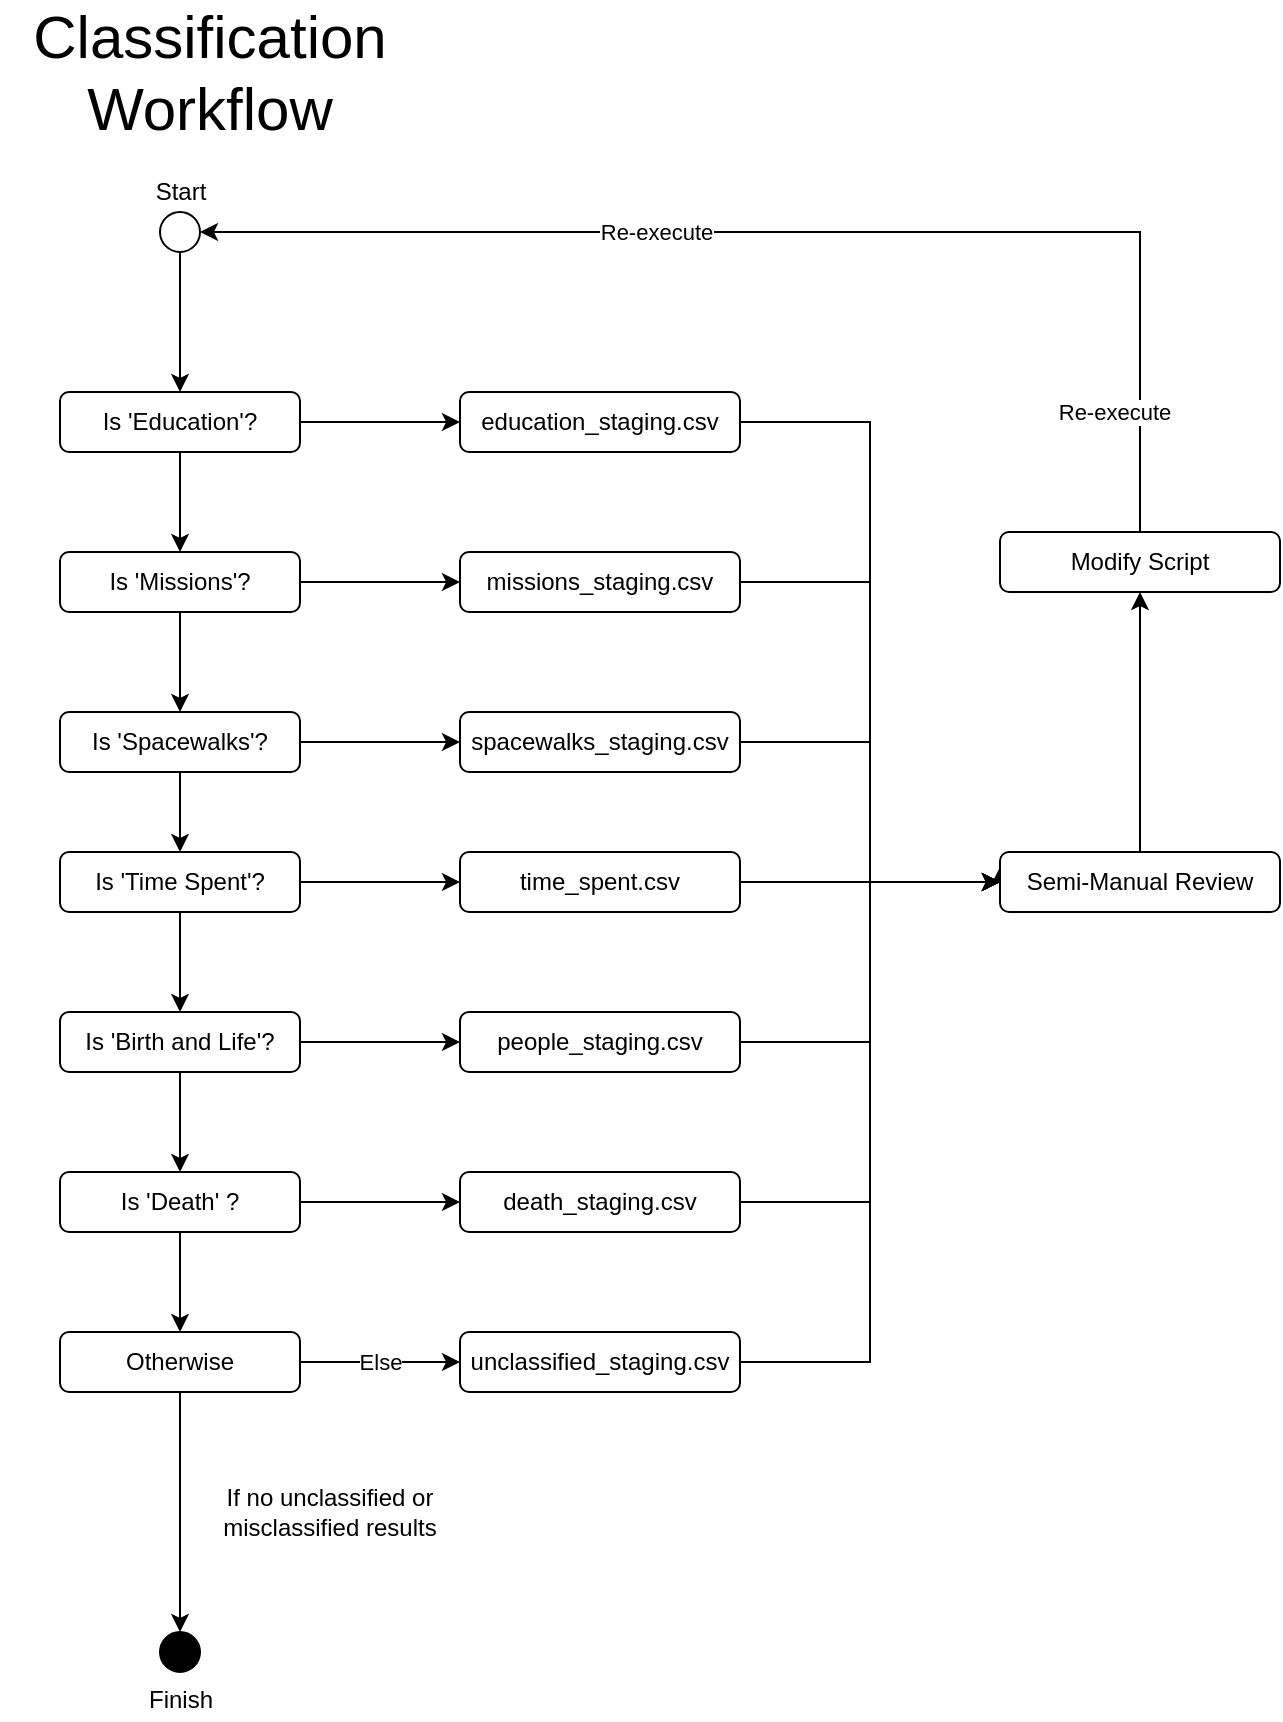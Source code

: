 <mxfile version="13.7.3" type="device"><diagram name="Page-1" id="BV4R-WYJL3o9ROG_tpTP"><mxGraphModel dx="1673" dy="2058" grid="1" gridSize="10" guides="1" tooltips="1" connect="1" arrows="1" fold="1" page="1" pageScale="1" pageWidth="850" pageHeight="1100" math="0" shadow="0"><root><mxCell id="0"/><mxCell id="1" parent="0"/><mxCell id="1ADO-sETUU9ftgCo0pC2-21" value="" style="edgeStyle=orthogonalEdgeStyle;rounded=0;orthogonalLoop=1;jettySize=auto;html=1;" edge="1" parent="1" source="1ADO-sETUU9ftgCo0pC2-1" target="1ADO-sETUU9ftgCo0pC2-15"><mxGeometry relative="1" as="geometry"/></mxCell><mxCell id="1ADO-sETUU9ftgCo0pC2-29" value="" style="edgeStyle=orthogonalEdgeStyle;rounded=0;orthogonalLoop=1;jettySize=auto;html=1;" edge="1" parent="1" source="1ADO-sETUU9ftgCo0pC2-1" target="1ADO-sETUU9ftgCo0pC2-26"><mxGeometry relative="1" as="geometry"/></mxCell><mxCell id="1ADO-sETUU9ftgCo0pC2-1" value="Is 'Spacewalks'?" style="rounded=1;whiteSpace=wrap;html=1;" vertex="1" parent="1"><mxGeometry x="40" y="130" width="120" height="30" as="geometry"/></mxCell><mxCell id="1ADO-sETUU9ftgCo0pC2-9" value="" style="edgeStyle=orthogonalEdgeStyle;rounded=0;orthogonalLoop=1;jettySize=auto;html=1;" edge="1" parent="1" source="1ADO-sETUU9ftgCo0pC2-2" target="1ADO-sETUU9ftgCo0pC2-1"><mxGeometry relative="1" as="geometry"/></mxCell><mxCell id="1ADO-sETUU9ftgCo0pC2-22" value="" style="edgeStyle=orthogonalEdgeStyle;rounded=0;orthogonalLoop=1;jettySize=auto;html=1;" edge="1" parent="1" source="1ADO-sETUU9ftgCo0pC2-2" target="1ADO-sETUU9ftgCo0pC2-14"><mxGeometry relative="1" as="geometry"/></mxCell><mxCell id="1ADO-sETUU9ftgCo0pC2-2" value="Is 'Missions'?" style="rounded=1;whiteSpace=wrap;html=1;" vertex="1" parent="1"><mxGeometry x="40" y="50" width="120" height="30" as="geometry"/></mxCell><mxCell id="1ADO-sETUU9ftgCo0pC2-8" value="" style="edgeStyle=orthogonalEdgeStyle;rounded=0;orthogonalLoop=1;jettySize=auto;html=1;" edge="1" parent="1" source="1ADO-sETUU9ftgCo0pC2-3" target="1ADO-sETUU9ftgCo0pC2-2"><mxGeometry relative="1" as="geometry"/></mxCell><mxCell id="1ADO-sETUU9ftgCo0pC2-23" value="" style="edgeStyle=orthogonalEdgeStyle;rounded=0;orthogonalLoop=1;jettySize=auto;html=1;" edge="1" parent="1" source="1ADO-sETUU9ftgCo0pC2-3" target="1ADO-sETUU9ftgCo0pC2-13"><mxGeometry relative="1" as="geometry"/></mxCell><mxCell id="1ADO-sETUU9ftgCo0pC2-3" value="Is 'Education'?" style="rounded=1;whiteSpace=wrap;html=1;" vertex="1" parent="1"><mxGeometry x="40" y="-30" width="120" height="30" as="geometry"/></mxCell><mxCell id="1ADO-sETUU9ftgCo0pC2-25" value="Else" style="edgeStyle=orthogonalEdgeStyle;rounded=0;orthogonalLoop=1;jettySize=auto;html=1;" edge="1" parent="1" source="1ADO-sETUU9ftgCo0pC2-4" target="1ADO-sETUU9ftgCo0pC2-24"><mxGeometry relative="1" as="geometry"/></mxCell><mxCell id="1ADO-sETUU9ftgCo0pC2-39" value="" style="edgeStyle=orthogonalEdgeStyle;rounded=0;orthogonalLoop=1;jettySize=auto;html=1;entryX=0.5;entryY=0;entryDx=0;entryDy=0;" edge="1" parent="1" source="1ADO-sETUU9ftgCo0pC2-4" target="1ADO-sETUU9ftgCo0pC2-37"><mxGeometry relative="1" as="geometry"/></mxCell><mxCell id="1ADO-sETUU9ftgCo0pC2-4" value="Otherwise" style="rounded=1;whiteSpace=wrap;html=1;" vertex="1" parent="1"><mxGeometry x="40" y="440" width="120" height="30" as="geometry"/></mxCell><mxCell id="1ADO-sETUU9ftgCo0pC2-11" value="" style="edgeStyle=orthogonalEdgeStyle;rounded=0;orthogonalLoop=1;jettySize=auto;html=1;" edge="1" parent="1" source="1ADO-sETUU9ftgCo0pC2-5" target="1ADO-sETUU9ftgCo0pC2-6"><mxGeometry relative="1" as="geometry"/></mxCell><mxCell id="1ADO-sETUU9ftgCo0pC2-20" value="" style="edgeStyle=orthogonalEdgeStyle;rounded=0;orthogonalLoop=1;jettySize=auto;html=1;" edge="1" parent="1" source="1ADO-sETUU9ftgCo0pC2-5" target="1ADO-sETUU9ftgCo0pC2-18"><mxGeometry relative="1" as="geometry"/></mxCell><mxCell id="1ADO-sETUU9ftgCo0pC2-5" value="Is 'Birth and Life'?" style="rounded=1;whiteSpace=wrap;html=1;" vertex="1" parent="1"><mxGeometry x="40" y="280" width="120" height="30" as="geometry"/></mxCell><mxCell id="1ADO-sETUU9ftgCo0pC2-12" value="" style="edgeStyle=orthogonalEdgeStyle;rounded=0;orthogonalLoop=1;jettySize=auto;html=1;" edge="1" parent="1" source="1ADO-sETUU9ftgCo0pC2-6" target="1ADO-sETUU9ftgCo0pC2-4"><mxGeometry relative="1" as="geometry"/></mxCell><mxCell id="1ADO-sETUU9ftgCo0pC2-19" value="" style="edgeStyle=orthogonalEdgeStyle;rounded=0;orthogonalLoop=1;jettySize=auto;html=1;" edge="1" parent="1" source="1ADO-sETUU9ftgCo0pC2-6" target="1ADO-sETUU9ftgCo0pC2-16"><mxGeometry relative="1" as="geometry"/></mxCell><mxCell id="1ADO-sETUU9ftgCo0pC2-6" value="Is 'Death' ?" style="rounded=1;whiteSpace=wrap;html=1;" vertex="1" parent="1"><mxGeometry x="40" y="360" width="120" height="30" as="geometry"/></mxCell><mxCell id="1ADO-sETUU9ftgCo0pC2-62" style="edgeStyle=orthogonalEdgeStyle;rounded=0;orthogonalLoop=1;jettySize=auto;html=1;entryX=0;entryY=0.25;entryDx=0;entryDy=0;" edge="1" parent="1" source="1ADO-sETUU9ftgCo0pC2-13" target="1ADO-sETUU9ftgCo0pC2-47"><mxGeometry relative="1" as="geometry"><Array as="points"><mxPoint x="445" y="-15"/><mxPoint x="445" y="215"/><mxPoint x="510" y="215"/></Array></mxGeometry></mxCell><mxCell id="1ADO-sETUU9ftgCo0pC2-13" value="education_staging.csv" style="rounded=1;whiteSpace=wrap;html=1;" vertex="1" parent="1"><mxGeometry x="240" y="-30" width="140" height="30" as="geometry"/></mxCell><mxCell id="1ADO-sETUU9ftgCo0pC2-63" style="edgeStyle=orthogonalEdgeStyle;rounded=0;orthogonalLoop=1;jettySize=auto;html=1;entryX=0;entryY=0.5;entryDx=0;entryDy=0;" edge="1" parent="1" source="1ADO-sETUU9ftgCo0pC2-14" target="1ADO-sETUU9ftgCo0pC2-47"><mxGeometry relative="1" as="geometry"/></mxCell><mxCell id="1ADO-sETUU9ftgCo0pC2-14" value="missions_staging.csv" style="rounded=1;whiteSpace=wrap;html=1;" vertex="1" parent="1"><mxGeometry x="240" y="50" width="140" height="30" as="geometry"/></mxCell><mxCell id="1ADO-sETUU9ftgCo0pC2-64" style="edgeStyle=orthogonalEdgeStyle;rounded=0;orthogonalLoop=1;jettySize=auto;html=1;entryX=0;entryY=0.5;entryDx=0;entryDy=0;" edge="1" parent="1" source="1ADO-sETUU9ftgCo0pC2-15" target="1ADO-sETUU9ftgCo0pC2-47"><mxGeometry relative="1" as="geometry"/></mxCell><mxCell id="1ADO-sETUU9ftgCo0pC2-15" value="spacewalks_staging.csv" style="rounded=1;whiteSpace=wrap;html=1;" vertex="1" parent="1"><mxGeometry x="240" y="130" width="140" height="30" as="geometry"/></mxCell><mxCell id="1ADO-sETUU9ftgCo0pC2-67" style="edgeStyle=orthogonalEdgeStyle;rounded=0;orthogonalLoop=1;jettySize=auto;html=1;entryX=0;entryY=0.5;entryDx=0;entryDy=0;" edge="1" parent="1" source="1ADO-sETUU9ftgCo0pC2-16" target="1ADO-sETUU9ftgCo0pC2-47"><mxGeometry relative="1" as="geometry"/></mxCell><mxCell id="1ADO-sETUU9ftgCo0pC2-16" value="death_staging.csv" style="rounded=1;whiteSpace=wrap;html=1;" vertex="1" parent="1"><mxGeometry x="240" y="360" width="140" height="30" as="geometry"/></mxCell><mxCell id="1ADO-sETUU9ftgCo0pC2-17" style="edgeStyle=orthogonalEdgeStyle;rounded=0;orthogonalLoop=1;jettySize=auto;html=1;exitX=0.5;exitY=1;exitDx=0;exitDy=0;" edge="1" parent="1" source="1ADO-sETUU9ftgCo0pC2-16" target="1ADO-sETUU9ftgCo0pC2-16"><mxGeometry relative="1" as="geometry"/></mxCell><mxCell id="1ADO-sETUU9ftgCo0pC2-66" style="edgeStyle=orthogonalEdgeStyle;rounded=0;orthogonalLoop=1;jettySize=auto;html=1;entryX=0;entryY=0.5;entryDx=0;entryDy=0;" edge="1" parent="1" source="1ADO-sETUU9ftgCo0pC2-18" target="1ADO-sETUU9ftgCo0pC2-47"><mxGeometry relative="1" as="geometry"/></mxCell><mxCell id="1ADO-sETUU9ftgCo0pC2-18" value="people_staging.csv" style="rounded=1;whiteSpace=wrap;html=1;" vertex="1" parent="1"><mxGeometry x="240" y="280" width="140" height="30" as="geometry"/></mxCell><mxCell id="1ADO-sETUU9ftgCo0pC2-68" style="edgeStyle=orthogonalEdgeStyle;rounded=0;orthogonalLoop=1;jettySize=auto;html=1;entryX=0;entryY=0.5;entryDx=0;entryDy=0;" edge="1" parent="1" source="1ADO-sETUU9ftgCo0pC2-24" target="1ADO-sETUU9ftgCo0pC2-47"><mxGeometry relative="1" as="geometry"/></mxCell><mxCell id="1ADO-sETUU9ftgCo0pC2-24" value="unclassified_staging.csv" style="rounded=1;whiteSpace=wrap;html=1;" vertex="1" parent="1"><mxGeometry x="240" y="440" width="140" height="30" as="geometry"/></mxCell><mxCell id="1ADO-sETUU9ftgCo0pC2-28" value="" style="edgeStyle=orthogonalEdgeStyle;rounded=0;orthogonalLoop=1;jettySize=auto;html=1;" edge="1" parent="1" source="1ADO-sETUU9ftgCo0pC2-26" target="1ADO-sETUU9ftgCo0pC2-27"><mxGeometry relative="1" as="geometry"/></mxCell><mxCell id="1ADO-sETUU9ftgCo0pC2-30" value="" style="edgeStyle=orthogonalEdgeStyle;rounded=0;orthogonalLoop=1;jettySize=auto;html=1;" edge="1" parent="1" source="1ADO-sETUU9ftgCo0pC2-26" target="1ADO-sETUU9ftgCo0pC2-5"><mxGeometry relative="1" as="geometry"/></mxCell><mxCell id="1ADO-sETUU9ftgCo0pC2-26" value="Is 'Time Spent'?" style="rounded=1;whiteSpace=wrap;html=1;" vertex="1" parent="1"><mxGeometry x="40" y="200" width="120" height="30" as="geometry"/></mxCell><mxCell id="1ADO-sETUU9ftgCo0pC2-65" style="edgeStyle=orthogonalEdgeStyle;rounded=0;orthogonalLoop=1;jettySize=auto;html=1;entryX=0;entryY=0.5;entryDx=0;entryDy=0;" edge="1" parent="1" source="1ADO-sETUU9ftgCo0pC2-27" target="1ADO-sETUU9ftgCo0pC2-47"><mxGeometry relative="1" as="geometry"/></mxCell><mxCell id="1ADO-sETUU9ftgCo0pC2-27" value="time_spent.csv" style="rounded=1;whiteSpace=wrap;html=1;" vertex="1" parent="1"><mxGeometry x="240" y="200" width="140" height="30" as="geometry"/></mxCell><mxCell id="1ADO-sETUU9ftgCo0pC2-36" value="" style="edgeStyle=orthogonalEdgeStyle;rounded=0;orthogonalLoop=1;jettySize=auto;html=1;" edge="1" parent="1" source="1ADO-sETUU9ftgCo0pC2-31" target="1ADO-sETUU9ftgCo0pC2-3"><mxGeometry relative="1" as="geometry"/></mxCell><mxCell id="1ADO-sETUU9ftgCo0pC2-31" value="" style="ellipse;whiteSpace=wrap;html=1;aspect=fixed;" vertex="1" parent="1"><mxGeometry x="90" y="-120" width="20" height="20" as="geometry"/></mxCell><mxCell id="1ADO-sETUU9ftgCo0pC2-35" value="Start" style="text;html=1;align=center;verticalAlign=middle;resizable=0;points=[];autosize=1;" vertex="1" parent="1"><mxGeometry x="80" y="-140" width="40" height="20" as="geometry"/></mxCell><mxCell id="1ADO-sETUU9ftgCo0pC2-37" value="" style="ellipse;whiteSpace=wrap;html=1;aspect=fixed;fillColor=#000000;" vertex="1" parent="1"><mxGeometry x="90" y="590" width="20" height="20" as="geometry"/></mxCell><mxCell id="1ADO-sETUU9ftgCo0pC2-38" value="Finish" style="text;html=1;align=center;verticalAlign=middle;resizable=0;points=[];autosize=1;" vertex="1" parent="1"><mxGeometry x="75" y="614" width="50" height="20" as="geometry"/></mxCell><mxCell id="1ADO-sETUU9ftgCo0pC2-70" value="" style="edgeStyle=orthogonalEdgeStyle;rounded=0;orthogonalLoop=1;jettySize=auto;html=1;" edge="1" parent="1" source="1ADO-sETUU9ftgCo0pC2-47" target="1ADO-sETUU9ftgCo0pC2-69"><mxGeometry relative="1" as="geometry"/></mxCell><mxCell id="1ADO-sETUU9ftgCo0pC2-47" value="Semi-Manual Review" style="rounded=1;whiteSpace=wrap;html=1;" vertex="1" parent="1"><mxGeometry x="510" y="200" width="140" height="30" as="geometry"/></mxCell><mxCell id="1ADO-sETUU9ftgCo0pC2-71" style="edgeStyle=orthogonalEdgeStyle;rounded=0;orthogonalLoop=1;jettySize=auto;html=1;entryX=1;entryY=0.5;entryDx=0;entryDy=0;" edge="1" parent="1" source="1ADO-sETUU9ftgCo0pC2-69" target="1ADO-sETUU9ftgCo0pC2-31"><mxGeometry relative="1" as="geometry"><mxPoint x="540" y="-90" as="targetPoint"/><Array as="points"><mxPoint x="580" y="-110"/></Array></mxGeometry></mxCell><mxCell id="1ADO-sETUU9ftgCo0pC2-72" value="Re-execute" style="edgeLabel;html=1;align=center;verticalAlign=middle;resizable=0;points=[];" vertex="1" connectable="0" parent="1ADO-sETUU9ftgCo0pC2-71"><mxGeometry x="0.103" y="-4" relative="1" as="geometry"><mxPoint x="179" y="94" as="offset"/></mxGeometry></mxCell><mxCell id="1ADO-sETUU9ftgCo0pC2-75" value="Re-execute" style="edgeLabel;html=1;align=center;verticalAlign=middle;resizable=0;points=[];" vertex="1" connectable="0" parent="1ADO-sETUU9ftgCo0pC2-71"><mxGeometry x="0.213" y="1" relative="1" as="geometry"><mxPoint x="-16" y="-1" as="offset"/></mxGeometry></mxCell><mxCell id="1ADO-sETUU9ftgCo0pC2-69" value="Modify Script" style="rounded=1;whiteSpace=wrap;html=1;" vertex="1" parent="1"><mxGeometry x="510" y="40" width="140" height="30" as="geometry"/></mxCell><mxCell id="1ADO-sETUU9ftgCo0pC2-74" value="If no unclassified or misclassified results" style="text;html=1;strokeColor=none;fillColor=none;align=center;verticalAlign=middle;whiteSpace=wrap;rounded=0;" vertex="1" parent="1"><mxGeometry x="110" y="520" width="130" height="20" as="geometry"/></mxCell><mxCell id="1ADO-sETUU9ftgCo0pC2-76" value="Classification Workflow" style="text;html=1;strokeColor=none;fillColor=none;align=center;verticalAlign=middle;whiteSpace=wrap;rounded=0;fontSize=30;" vertex="1" parent="1"><mxGeometry x="10" y="-200" width="210" height="20" as="geometry"/></mxCell></root></mxGraphModel></diagram></mxfile>